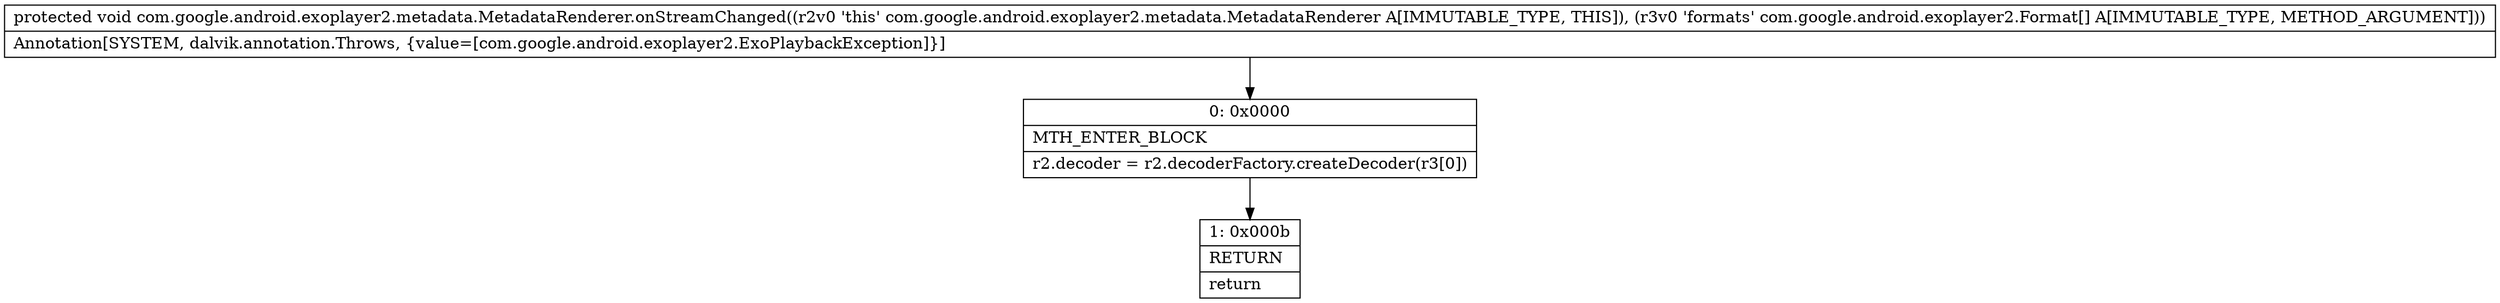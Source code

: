 digraph "CFG forcom.google.android.exoplayer2.metadata.MetadataRenderer.onStreamChanged([Lcom\/google\/android\/exoplayer2\/Format;)V" {
Node_0 [shape=record,label="{0\:\ 0x0000|MTH_ENTER_BLOCK\l|r2.decoder = r2.decoderFactory.createDecoder(r3[0])\l}"];
Node_1 [shape=record,label="{1\:\ 0x000b|RETURN\l|return\l}"];
MethodNode[shape=record,label="{protected void com.google.android.exoplayer2.metadata.MetadataRenderer.onStreamChanged((r2v0 'this' com.google.android.exoplayer2.metadata.MetadataRenderer A[IMMUTABLE_TYPE, THIS]), (r3v0 'formats' com.google.android.exoplayer2.Format[] A[IMMUTABLE_TYPE, METHOD_ARGUMENT]))  | Annotation[SYSTEM, dalvik.annotation.Throws, \{value=[com.google.android.exoplayer2.ExoPlaybackException]\}]\l}"];
MethodNode -> Node_0;
Node_0 -> Node_1;
}

